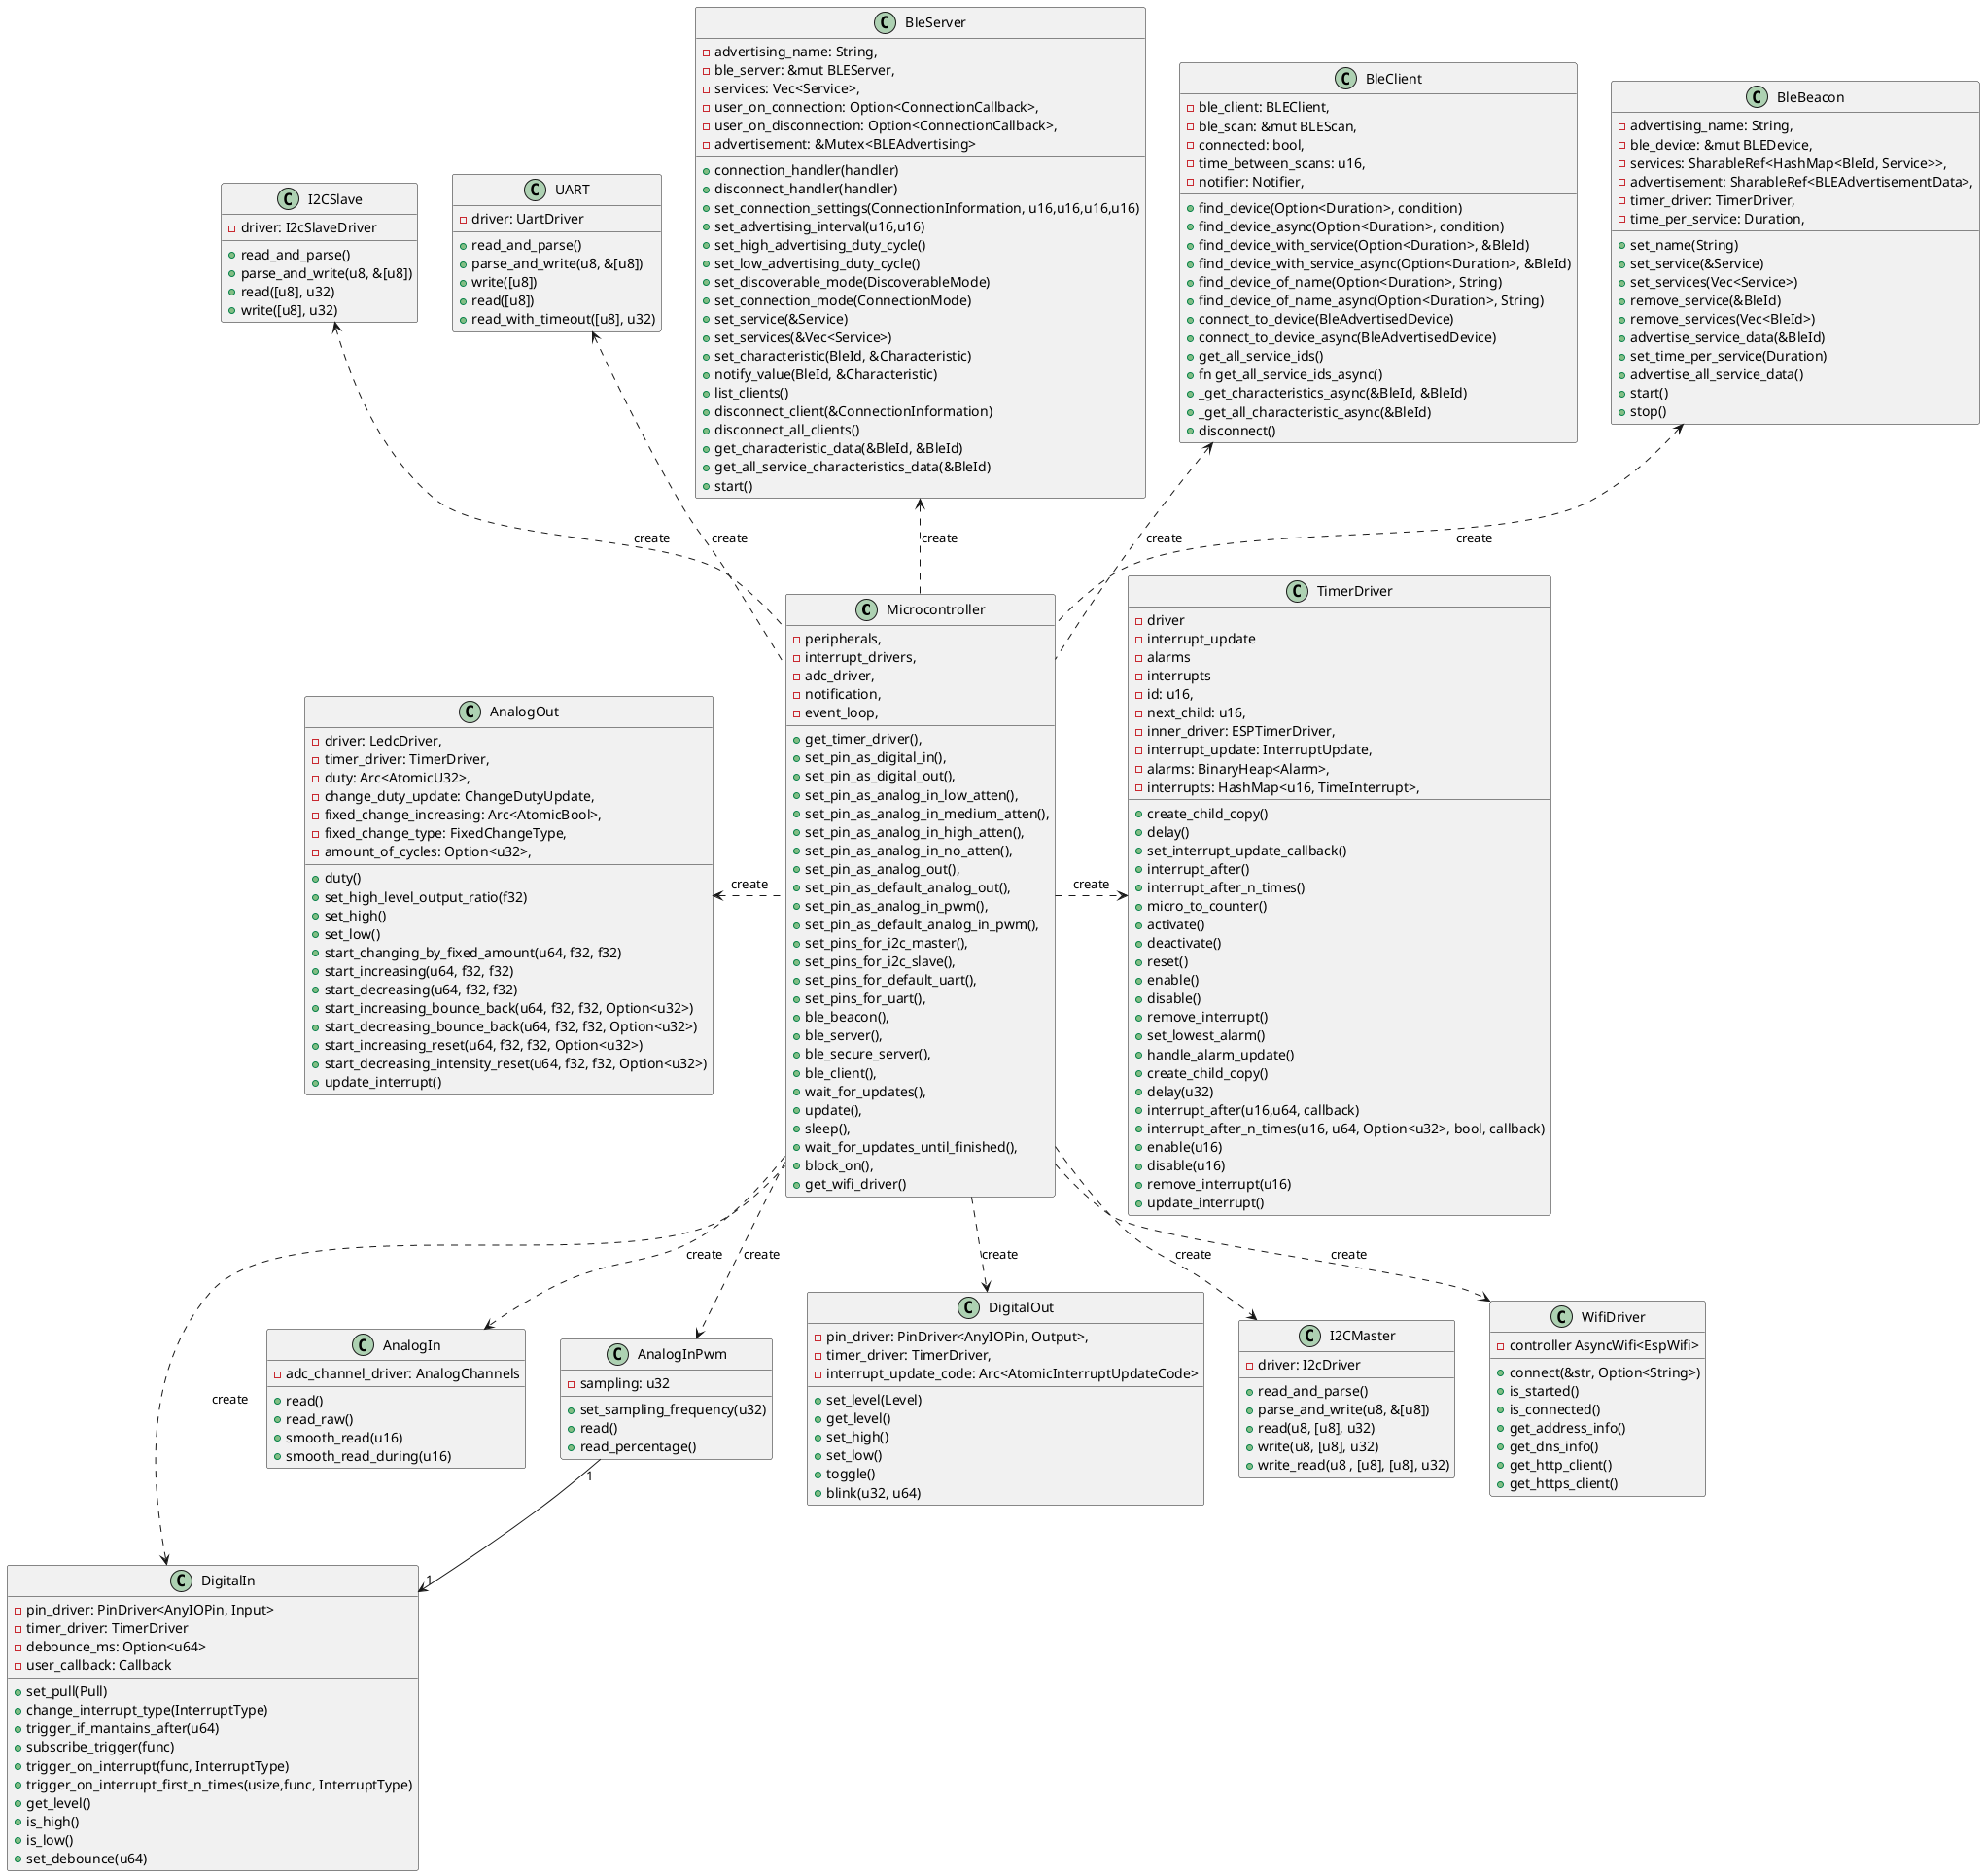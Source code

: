 @startuml Microcontroller general

class Microcontroller {
    - peripherals,
    - interrupt_drivers,
    - adc_driver,
    - notification,
    - event_loop,
    + get_timer_driver(),
    + set_pin_as_digital_in(),
    + set_pin_as_digital_out(),
    + set_pin_as_analog_in_low_atten(),
    + set_pin_as_analog_in_medium_atten(),
    + set_pin_as_analog_in_high_atten(),
    + set_pin_as_analog_in_no_atten(),
    + set_pin_as_analog_out(),
    + set_pin_as_default_analog_out(),
    + set_pin_as_analog_in_pwm(),
    + set_pin_as_default_analog_in_pwm(),
    + set_pins_for_i2c_master(),
    + set_pins_for_i2c_slave(),
    + set_pins_for_default_uart(),
    + set_pins_for_uart(),
    + ble_beacon(),
    + ble_server(),
    + ble_secure_server(),
    + ble_client(),
    + wait_for_updates(),
    + update(),
    + sleep(),
    + wait_for_updates_until_finished(),
    + block_on(),
    + get_wifi_driver()
}

class AnalogIn {
    -adc_channel_driver: AnalogChannels
    +read()
    +read_raw()
    +smooth_read(u16)
    +smooth_read_during(u16)
}

class AnalogInPwm {
    -sampling: u32
    +set_sampling_frequency(u32)
    +read()
    +read_percentage()
}

class AnalogOut{
    -driver: LedcDriver,
    -timer_driver: TimerDriver,
    -duty: Arc<AtomicU32>,
    -change_duty_update: ChangeDutyUpdate,
    -fixed_change_increasing: Arc<AtomicBool>,
    -fixed_change_type: FixedChangeType,
    -amount_of_cycles: Option<u32>,
    + duty()
    + set_high_level_output_ratio(f32)
    + set_high()
    + set_low()
    + start_changing_by_fixed_amount(u64, f32, f32)
    + start_increasing(u64, f32, f32)
    + start_decreasing(u64, f32, f32)
    + start_increasing_bounce_back(u64, f32, f32, Option<u32>)
    + start_decreasing_bounce_back(u64, f32, f32, Option<u32>)
    + start_increasing_reset(u64, f32, f32, Option<u32>)
    + start_decreasing_intensity_reset(u64, f32, f32, Option<u32>)
    + update_interrupt()
}

class BleBeacon{
    - advertising_name: String,
    - ble_device: &mut BLEDevice,
    - services: SharableRef<HashMap<BleId, Service>>,
    - advertisement: SharableRef<BLEAdvertisementData>,
    - timer_driver: TimerDriver,
    - time_per_service: Duration,
    + set_name(String)
    + set_service(&Service)
    + set_services(Vec<Service>)
    + remove_service(&BleId)
    + remove_services(Vec<BleId>)
    + advertise_service_data(&BleId)
    + set_time_per_service(Duration)
    + advertise_all_service_data()
    + start()
    + stop()
}

class BleClient{
    - ble_client: BLEClient,
    - ble_scan: &mut BLEScan,
    - connected: bool,
    - time_between_scans: u16,
    - notifier: Notifier,
    + find_device(Option<Duration>, condition)
    + find_device_async(Option<Duration>, condition)
    + find_device_with_service(Option<Duration>, &BleId)
    + find_device_with_service_async(Option<Duration>, &BleId)
    + find_device_of_name(Option<Duration>, String)
    + find_device_of_name_async(Option<Duration>, String)
    + connect_to_device(BleAdvertisedDevice)
    + connect_to_device_async(BleAdvertisedDevice)
    + get_all_service_ids()
    + fn get_all_service_ids_async()
    + _get_characteristics_async(&BleId, &BleId)
    + _get_all_characteristic_async(&BleId)
    + disconnect()
}

class BleServer{
    - advertising_name: String,
    - ble_server: &mut BLEServer,
    - services: Vec<Service>,
    - user_on_connection: Option<ConnectionCallback>,
    - user_on_disconnection: Option<ConnectionCallback>,
    - advertisement: &Mutex<BLEAdvertising>
    + connection_handler(handler)
    + disconnect_handler(handler)
    + set_connection_settings(ConnectionInformation, u16,u16,u16,u16)
    + set_advertising_interval(u16,u16)
    + set_high_advertising_duty_cycle()
    + set_low_advertising_duty_cycle()
    + set_discoverable_mode(DiscoverableMode)
    + set_connection_mode(ConnectionMode)
    + set_service(&Service)
    + set_services(&Vec<Service>)
    + set_characteristic(BleId, &Characteristic)
    + notify_value(BleId, &Characteristic)
    + list_clients()
    + disconnect_client(&ConnectionInformation)
    + disconnect_all_clients()
    + get_characteristic_data(&BleId, &BleId)
    + get_all_service_characteristics_data(&BleId)
    + start()
}

class DigitalIn {
    - pin_driver: PinDriver<AnyIOPin, Input>
    - timer_driver: TimerDriver
    - debounce_ms: Option<u64>
    - user_callback: Callback
    + set_pull(Pull)
    + change_interrupt_type(InterruptType)
    + trigger_if_mantains_after(u64)
    + subscribe_trigger(func)
    + trigger_on_interrupt(func, InterruptType)
    + trigger_on_interrupt_first_n_times(usize,func, InterruptType)
    + get_level()
    + is_high()
    + is_low()
    + set_debounce(u64)
}

class DigitalOut {
    -pin_driver: PinDriver<AnyIOPin, Output>,
    -timer_driver: TimerDriver,
    -interrupt_update_code: Arc<AtomicInterruptUpdateCode>
    +set_level(Level)
    +get_level()
    +set_high()
    +set_low()
    +toggle()
    +blink(u32, u64)
}

class TimerDriver{
    -driver
    -interrupt_update
    -alarms
    -interrupts
    +create_child_copy()
    +delay()
    +set_interrupt_update_callback()
    +interrupt_after()
    +interrupt_after_n_times()
    +micro_to_counter()
    +activate()
    +deactivate()
    +reset()
    +enable()
    +disable()
    +remove_interrupt()
    +set_lowest_alarm()
    +handle_alarm_update()
}

class TimerDriver{
    - id: u16,
    - next_child: u16,
    - inner_driver: ESPTimerDriver,
    - interrupt_update: InterruptUpdate,
    - alarms: BinaryHeap<Alarm>,
    - interrupts: HashMap<u16, TimeInterrupt>,
    + create_child_copy()
    + delay(u32)
    + interrupt_after(u16,u64, callback)
    + interrupt_after_n_times(u16, u64, Option<u32>, bool, callback)
    + enable(u16)
    + disable(u16)
    + remove_interrupt(u16)
    + update_interrupt()
}

class I2CMaster{
    - driver: I2cDriver
    + read_and_parse()
    + parse_and_write(u8, &[u8])
    + read(u8, [u8], u32) 
    + write(u8, [u8], u32) 
    + write_read(u8 , [u8], [u8], u32) 
}

class I2CSlave{
    - driver: I2cSlaveDriver
    + read_and_parse()
    + parse_and_write(u8, &[u8])
    + read([u8], u32)
    + write([u8], u32)
}

class UART{
    - driver: UartDriver
    + read_and_parse()
    + parse_and_write(u8, &[u8])
    + write([u8])
    + read([u8])
    + read_with_timeout([u8], u32)
}

class WifiDriver{
    -controller AsyncWifi<EspWifi>
    +connect(&str, Option<String>)
    +is_started()
    +is_connected()
    +get_address_info()
    +get_dns_info()
    +get_http_client()
    +get_https_client()
}

Microcontroller ..> DigitalOut: create
Microcontroller ..> AnalogIn: create
Microcontroller .left.> DigitalIn: create
Microcontroller ..> AnalogInPwm: create
Microcontroller .left.> AnalogOut: create
Microcontroller .up.> BleBeacon: create
Microcontroller .up.> BleClient: create
Microcontroller .up.> BleServer: create
Microcontroller .down.> WifiDriver: create
Microcontroller .> TimerDriver: create
Microcontroller .up.> UART: create
Microcontroller .down.> I2CMaster: create
Microcontroller .up.> I2CSlave: create
AnalogInPwm "1" -down-> "1" DigitalIn

@enduml